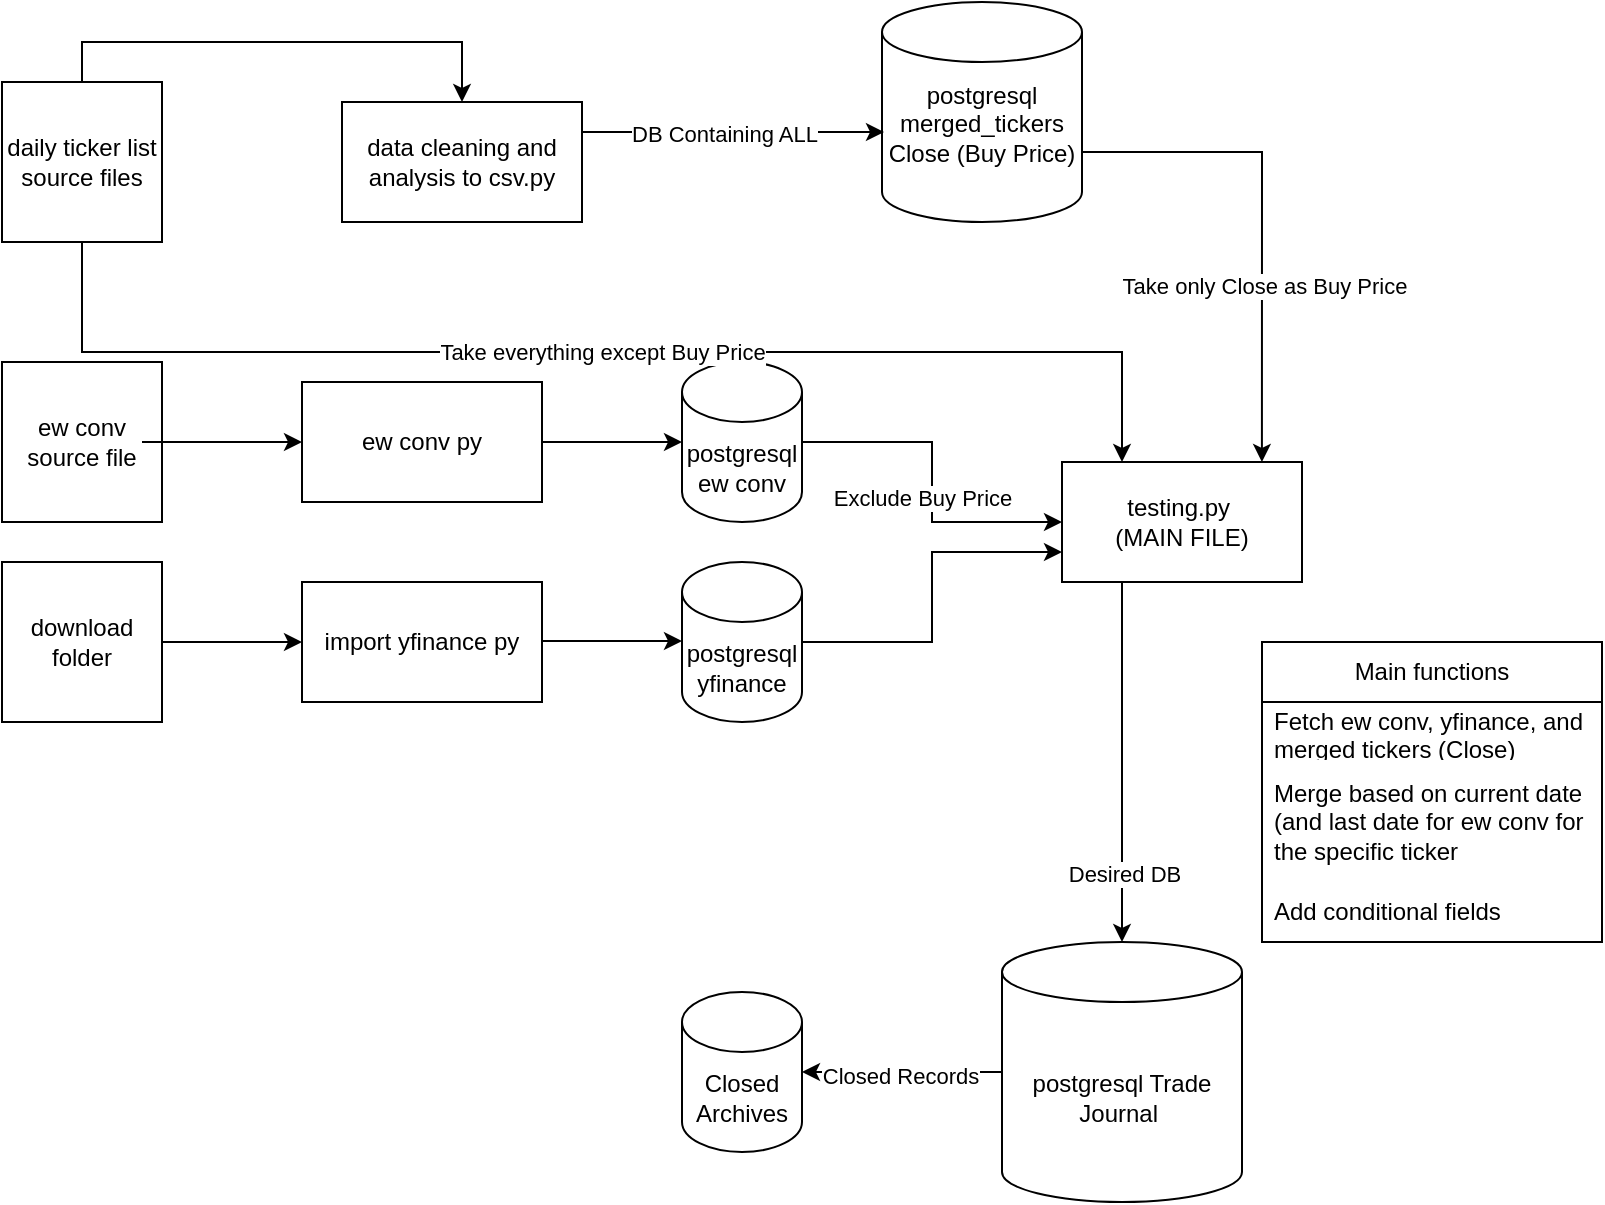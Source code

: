 <mxfile version="24.8.0">
  <diagram name="Page-1" id="f7qXiUDUXM9vJUY4WpnZ">
    <mxGraphModel dx="1434" dy="784" grid="1" gridSize="10" guides="1" tooltips="1" connect="1" arrows="1" fold="1" page="1" pageScale="1" pageWidth="850" pageHeight="1100" math="0" shadow="0">
      <root>
        <mxCell id="0" />
        <mxCell id="1" parent="0" />
        <mxCell id="9g_AEu41fhtfM2SIhQAU-1" value="ew conv py" style="rounded=0;whiteSpace=wrap;html=1;" parent="1" vertex="1">
          <mxGeometry x="170" y="220" width="120" height="60" as="geometry" />
        </mxCell>
        <mxCell id="9g_AEu41fhtfM2SIhQAU-2" value="import yfinance py" style="rounded=0;whiteSpace=wrap;html=1;" parent="1" vertex="1">
          <mxGeometry x="170" y="320" width="120" height="60" as="geometry" />
        </mxCell>
        <mxCell id="9g_AEu41fhtfM2SIhQAU-3" value="testing.py&amp;nbsp;&lt;div&gt;(MAIN FILE)&lt;/div&gt;" style="rounded=0;whiteSpace=wrap;html=1;" parent="1" vertex="1">
          <mxGeometry x="550" y="260" width="120" height="60" as="geometry" />
        </mxCell>
        <mxCell id="9g_AEu41fhtfM2SIhQAU-4" value="" style="endArrow=classic;html=1;rounded=0;" parent="1" edge="1">
          <mxGeometry width="50" height="50" relative="1" as="geometry">
            <mxPoint x="290" y="250" as="sourcePoint" />
            <mxPoint x="360" y="250" as="targetPoint" />
          </mxGeometry>
        </mxCell>
        <mxCell id="9g_AEu41fhtfM2SIhQAU-5" value="" style="endArrow=classic;html=1;rounded=0;" parent="1" edge="1">
          <mxGeometry width="50" height="50" relative="1" as="geometry">
            <mxPoint x="290" y="349.5" as="sourcePoint" />
            <mxPoint x="360" y="349.5" as="targetPoint" />
          </mxGeometry>
        </mxCell>
        <mxCell id="9g_AEu41fhtfM2SIhQAU-20" style="edgeStyle=orthogonalEdgeStyle;rounded=0;orthogonalLoop=1;jettySize=auto;html=1;exitX=1;exitY=0.5;exitDx=0;exitDy=0;exitPerimeter=0;entryX=0;entryY=0.5;entryDx=0;entryDy=0;" parent="1" source="9g_AEu41fhtfM2SIhQAU-7" target="9g_AEu41fhtfM2SIhQAU-3" edge="1">
          <mxGeometry relative="1" as="geometry">
            <mxPoint x="490" y="250" as="targetPoint" />
          </mxGeometry>
        </mxCell>
        <mxCell id="d_13KXShtALWo8nMmFfi-22" value="Exclude Buy Price" style="edgeLabel;html=1;align=center;verticalAlign=middle;resizable=0;points=[];" vertex="1" connectable="0" parent="9g_AEu41fhtfM2SIhQAU-20">
          <mxGeometry x="0.092" relative="1" as="geometry">
            <mxPoint x="-5" as="offset" />
          </mxGeometry>
        </mxCell>
        <mxCell id="9g_AEu41fhtfM2SIhQAU-7" value="postgresql ew conv" style="shape=cylinder3;whiteSpace=wrap;html=1;boundedLbl=1;backgroundOutline=1;size=15;" parent="1" vertex="1">
          <mxGeometry x="360" y="210" width="60" height="80" as="geometry" />
        </mxCell>
        <mxCell id="9g_AEu41fhtfM2SIhQAU-21" style="edgeStyle=orthogonalEdgeStyle;rounded=0;orthogonalLoop=1;jettySize=auto;html=1;exitX=1;exitY=0.5;exitDx=0;exitDy=0;exitPerimeter=0;entryX=0;entryY=0.75;entryDx=0;entryDy=0;" parent="1" source="9g_AEu41fhtfM2SIhQAU-8" edge="1" target="9g_AEu41fhtfM2SIhQAU-3">
          <mxGeometry relative="1" as="geometry">
            <mxPoint x="490" y="350" as="targetPoint" />
          </mxGeometry>
        </mxCell>
        <mxCell id="9g_AEu41fhtfM2SIhQAU-8" value="postgresql yfinance" style="shape=cylinder3;whiteSpace=wrap;html=1;boundedLbl=1;backgroundOutline=1;size=15;" parent="1" vertex="1">
          <mxGeometry x="360" y="310" width="60" height="80" as="geometry" />
        </mxCell>
        <mxCell id="9g_AEu41fhtfM2SIhQAU-9" value="ew conv source file" style="whiteSpace=wrap;html=1;aspect=fixed;" parent="1" vertex="1">
          <mxGeometry x="20" y="210" width="80" height="80" as="geometry" />
        </mxCell>
        <mxCell id="9g_AEu41fhtfM2SIhQAU-11" value="" style="endArrow=classic;html=1;rounded=0;entryX=0;entryY=0.5;entryDx=0;entryDy=0;" parent="1" target="9g_AEu41fhtfM2SIhQAU-1" edge="1">
          <mxGeometry width="50" height="50" relative="1" as="geometry">
            <mxPoint x="90" y="250" as="sourcePoint" />
            <mxPoint x="160" y="250" as="targetPoint" />
          </mxGeometry>
        </mxCell>
        <mxCell id="Gc0xQWbeNlLE-9sP4hYX-16" style="edgeStyle=orthogonalEdgeStyle;rounded=0;orthogonalLoop=1;jettySize=auto;html=1;entryX=0.5;entryY=0;entryDx=0;entryDy=0;exitX=0.5;exitY=0;exitDx=0;exitDy=0;" parent="1" source="9g_AEu41fhtfM2SIhQAU-25" target="Gc0xQWbeNlLE-9sP4hYX-17" edge="1">
          <mxGeometry relative="1" as="geometry">
            <mxPoint x="260" y="80" as="targetPoint" />
          </mxGeometry>
        </mxCell>
        <mxCell id="9g_AEu41fhtfM2SIhQAU-25" value="daily ticker list source files" style="whiteSpace=wrap;html=1;aspect=fixed;" parent="1" vertex="1">
          <mxGeometry x="20" y="70" width="80" height="80" as="geometry" />
        </mxCell>
        <mxCell id="9g_AEu41fhtfM2SIhQAU-28" value="postgresql Trade Journal&amp;nbsp;" style="shape=cylinder3;whiteSpace=wrap;html=1;boundedLbl=1;backgroundOutline=1;size=15;" parent="1" vertex="1">
          <mxGeometry x="520" y="500" width="120" height="130" as="geometry" />
        </mxCell>
        <mxCell id="9g_AEu41fhtfM2SIhQAU-29" value="Main functions" style="swimlane;fontStyle=0;childLayout=stackLayout;horizontal=1;startSize=30;horizontalStack=0;resizeParent=1;resizeParentMax=0;resizeLast=0;collapsible=1;marginBottom=0;whiteSpace=wrap;html=1;" parent="1" vertex="1">
          <mxGeometry x="650" y="350" width="170" height="150" as="geometry" />
        </mxCell>
        <mxCell id="9g_AEu41fhtfM2SIhQAU-30" value="Fetch ew conv, yfinance, and merged tickers (Close)" style="text;strokeColor=none;fillColor=none;align=left;verticalAlign=middle;spacingLeft=4;spacingRight=4;overflow=hidden;points=[[0,0.5],[1,0.5]];portConstraint=eastwest;rotatable=0;whiteSpace=wrap;html=1;" parent="9g_AEu41fhtfM2SIhQAU-29" vertex="1">
          <mxGeometry y="30" width="170" height="30" as="geometry" />
        </mxCell>
        <mxCell id="9g_AEu41fhtfM2SIhQAU-31" value="Merge based on current date (and last date for ew conv for the specific ticker" style="text;strokeColor=none;fillColor=none;align=left;verticalAlign=middle;spacingLeft=4;spacingRight=4;overflow=hidden;points=[[0,0.5],[1,0.5]];portConstraint=eastwest;rotatable=0;whiteSpace=wrap;html=1;" parent="9g_AEu41fhtfM2SIhQAU-29" vertex="1">
          <mxGeometry y="60" width="170" height="60" as="geometry" />
        </mxCell>
        <mxCell id="9g_AEu41fhtfM2SIhQAU-32" value="Add conditional fields&amp;nbsp;" style="text;strokeColor=none;fillColor=none;align=left;verticalAlign=middle;spacingLeft=4;spacingRight=4;overflow=hidden;points=[[0,0.5],[1,0.5]];portConstraint=eastwest;rotatable=0;whiteSpace=wrap;html=1;" parent="9g_AEu41fhtfM2SIhQAU-29" vertex="1">
          <mxGeometry y="120" width="170" height="30" as="geometry" />
        </mxCell>
        <mxCell id="9g_AEu41fhtfM2SIhQAU-33" style="edgeStyle=orthogonalEdgeStyle;rounded=0;orthogonalLoop=1;jettySize=auto;html=1;exitX=0.25;exitY=1;exitDx=0;exitDy=0;entryX=0.5;entryY=0;entryDx=0;entryDy=0;entryPerimeter=0;" parent="1" source="9g_AEu41fhtfM2SIhQAU-3" target="9g_AEu41fhtfM2SIhQAU-28" edge="1">
          <mxGeometry relative="1" as="geometry" />
        </mxCell>
        <mxCell id="d_13KXShtALWo8nMmFfi-17" value="Desired DB" style="edgeLabel;html=1;align=center;verticalAlign=middle;resizable=0;points=[];" vertex="1" connectable="0" parent="9g_AEu41fhtfM2SIhQAU-33">
          <mxGeometry x="0.623" y="1" relative="1" as="geometry">
            <mxPoint as="offset" />
          </mxGeometry>
        </mxCell>
        <mxCell id="Gc0xQWbeNlLE-9sP4hYX-2" value="Closed Archives" style="shape=cylinder3;whiteSpace=wrap;html=1;boundedLbl=1;backgroundOutline=1;size=15;" parent="1" vertex="1">
          <mxGeometry x="360" y="525" width="60" height="80" as="geometry" />
        </mxCell>
        <mxCell id="d_13KXShtALWo8nMmFfi-7" style="edgeStyle=orthogonalEdgeStyle;rounded=0;orthogonalLoop=1;jettySize=auto;html=1;entryX=0.833;entryY=0;entryDx=0;entryDy=0;entryPerimeter=0;exitX=1;exitY=0;exitDx=0;exitDy=75;exitPerimeter=0;" edge="1" parent="1" source="Gc0xQWbeNlLE-9sP4hYX-4" target="9g_AEu41fhtfM2SIhQAU-3">
          <mxGeometry relative="1" as="geometry" />
        </mxCell>
        <mxCell id="d_13KXShtALWo8nMmFfi-19" value="Take only Close as Buy Price" style="edgeLabel;html=1;align=center;verticalAlign=middle;resizable=0;points=[];" vertex="1" connectable="0" parent="d_13KXShtALWo8nMmFfi-7">
          <mxGeometry x="0.278" y="1" relative="1" as="geometry">
            <mxPoint as="offset" />
          </mxGeometry>
        </mxCell>
        <mxCell id="Gc0xQWbeNlLE-9sP4hYX-4" value="postgresql&lt;div&gt;merged_tickers Close (Buy Price)&lt;div&gt;&lt;br&gt;&lt;/div&gt;&lt;/div&gt;" style="shape=cylinder3;whiteSpace=wrap;html=1;boundedLbl=1;backgroundOutline=1;size=15;" parent="1" vertex="1">
          <mxGeometry x="460" y="30" width="100" height="110" as="geometry" />
        </mxCell>
        <mxCell id="Gc0xQWbeNlLE-9sP4hYX-10" style="edgeStyle=orthogonalEdgeStyle;rounded=0;orthogonalLoop=1;jettySize=auto;html=1;entryX=1;entryY=0.5;entryDx=0;entryDy=0;entryPerimeter=0;" parent="1" source="9g_AEu41fhtfM2SIhQAU-28" target="Gc0xQWbeNlLE-9sP4hYX-2" edge="1">
          <mxGeometry relative="1" as="geometry" />
        </mxCell>
        <mxCell id="d_13KXShtALWo8nMmFfi-16" value="Closed Records" style="edgeLabel;html=1;align=center;verticalAlign=middle;resizable=0;points=[];" vertex="1" connectable="0" parent="Gc0xQWbeNlLE-9sP4hYX-10">
          <mxGeometry x="0.02" y="2" relative="1" as="geometry">
            <mxPoint as="offset" />
          </mxGeometry>
        </mxCell>
        <mxCell id="Gc0xQWbeNlLE-9sP4hYX-17" value="data cleaning and analysis to csv.&lt;span style=&quot;background-color: initial;&quot;&gt;py&lt;/span&gt;" style="rounded=0;whiteSpace=wrap;html=1;" parent="1" vertex="1">
          <mxGeometry x="190" y="80" width="120" height="60" as="geometry" />
        </mxCell>
        <mxCell id="Gc0xQWbeNlLE-9sP4hYX-19" value="" style="edgeStyle=orthogonalEdgeStyle;rounded=0;orthogonalLoop=1;jettySize=auto;html=1;" parent="1" source="Gc0xQWbeNlLE-9sP4hYX-18" target="9g_AEu41fhtfM2SIhQAU-2" edge="1">
          <mxGeometry relative="1" as="geometry" />
        </mxCell>
        <mxCell id="Gc0xQWbeNlLE-9sP4hYX-18" value="download folder" style="whiteSpace=wrap;html=1;aspect=fixed;" parent="1" vertex="1">
          <mxGeometry x="20" y="310" width="80" height="80" as="geometry" />
        </mxCell>
        <mxCell id="d_13KXShtALWo8nMmFfi-5" style="edgeStyle=orthogonalEdgeStyle;rounded=0;orthogonalLoop=1;jettySize=auto;html=1;exitX=0.5;exitY=1;exitDx=0;exitDy=0;entryX=0.25;entryY=0;entryDx=0;entryDy=0;" edge="1" parent="1" source="9g_AEu41fhtfM2SIhQAU-25" target="9g_AEu41fhtfM2SIhQAU-3">
          <mxGeometry relative="1" as="geometry">
            <mxPoint x="680" y="190" as="targetPoint" />
          </mxGeometry>
        </mxCell>
        <mxCell id="d_13KXShtALWo8nMmFfi-20" value="Take everything except Buy Price" style="edgeLabel;html=1;align=center;verticalAlign=middle;resizable=0;points=[];" vertex="1" connectable="0" parent="d_13KXShtALWo8nMmFfi-5">
          <mxGeometry x="-0.001" relative="1" as="geometry">
            <mxPoint as="offset" />
          </mxGeometry>
        </mxCell>
        <mxCell id="d_13KXShtALWo8nMmFfi-10" style="edgeStyle=orthogonalEdgeStyle;rounded=0;orthogonalLoop=1;jettySize=auto;html=1;exitX=1;exitY=0.25;exitDx=0;exitDy=0;entryX=0.01;entryY=0.591;entryDx=0;entryDy=0;entryPerimeter=0;" edge="1" parent="1" source="Gc0xQWbeNlLE-9sP4hYX-17" target="Gc0xQWbeNlLE-9sP4hYX-4">
          <mxGeometry relative="1" as="geometry" />
        </mxCell>
        <mxCell id="d_13KXShtALWo8nMmFfi-18" value="DB Containing ALL" style="edgeLabel;html=1;align=center;verticalAlign=middle;resizable=0;points=[];" vertex="1" connectable="0" parent="d_13KXShtALWo8nMmFfi-10">
          <mxGeometry x="-0.06" y="-1" relative="1" as="geometry">
            <mxPoint as="offset" />
          </mxGeometry>
        </mxCell>
      </root>
    </mxGraphModel>
  </diagram>
</mxfile>
